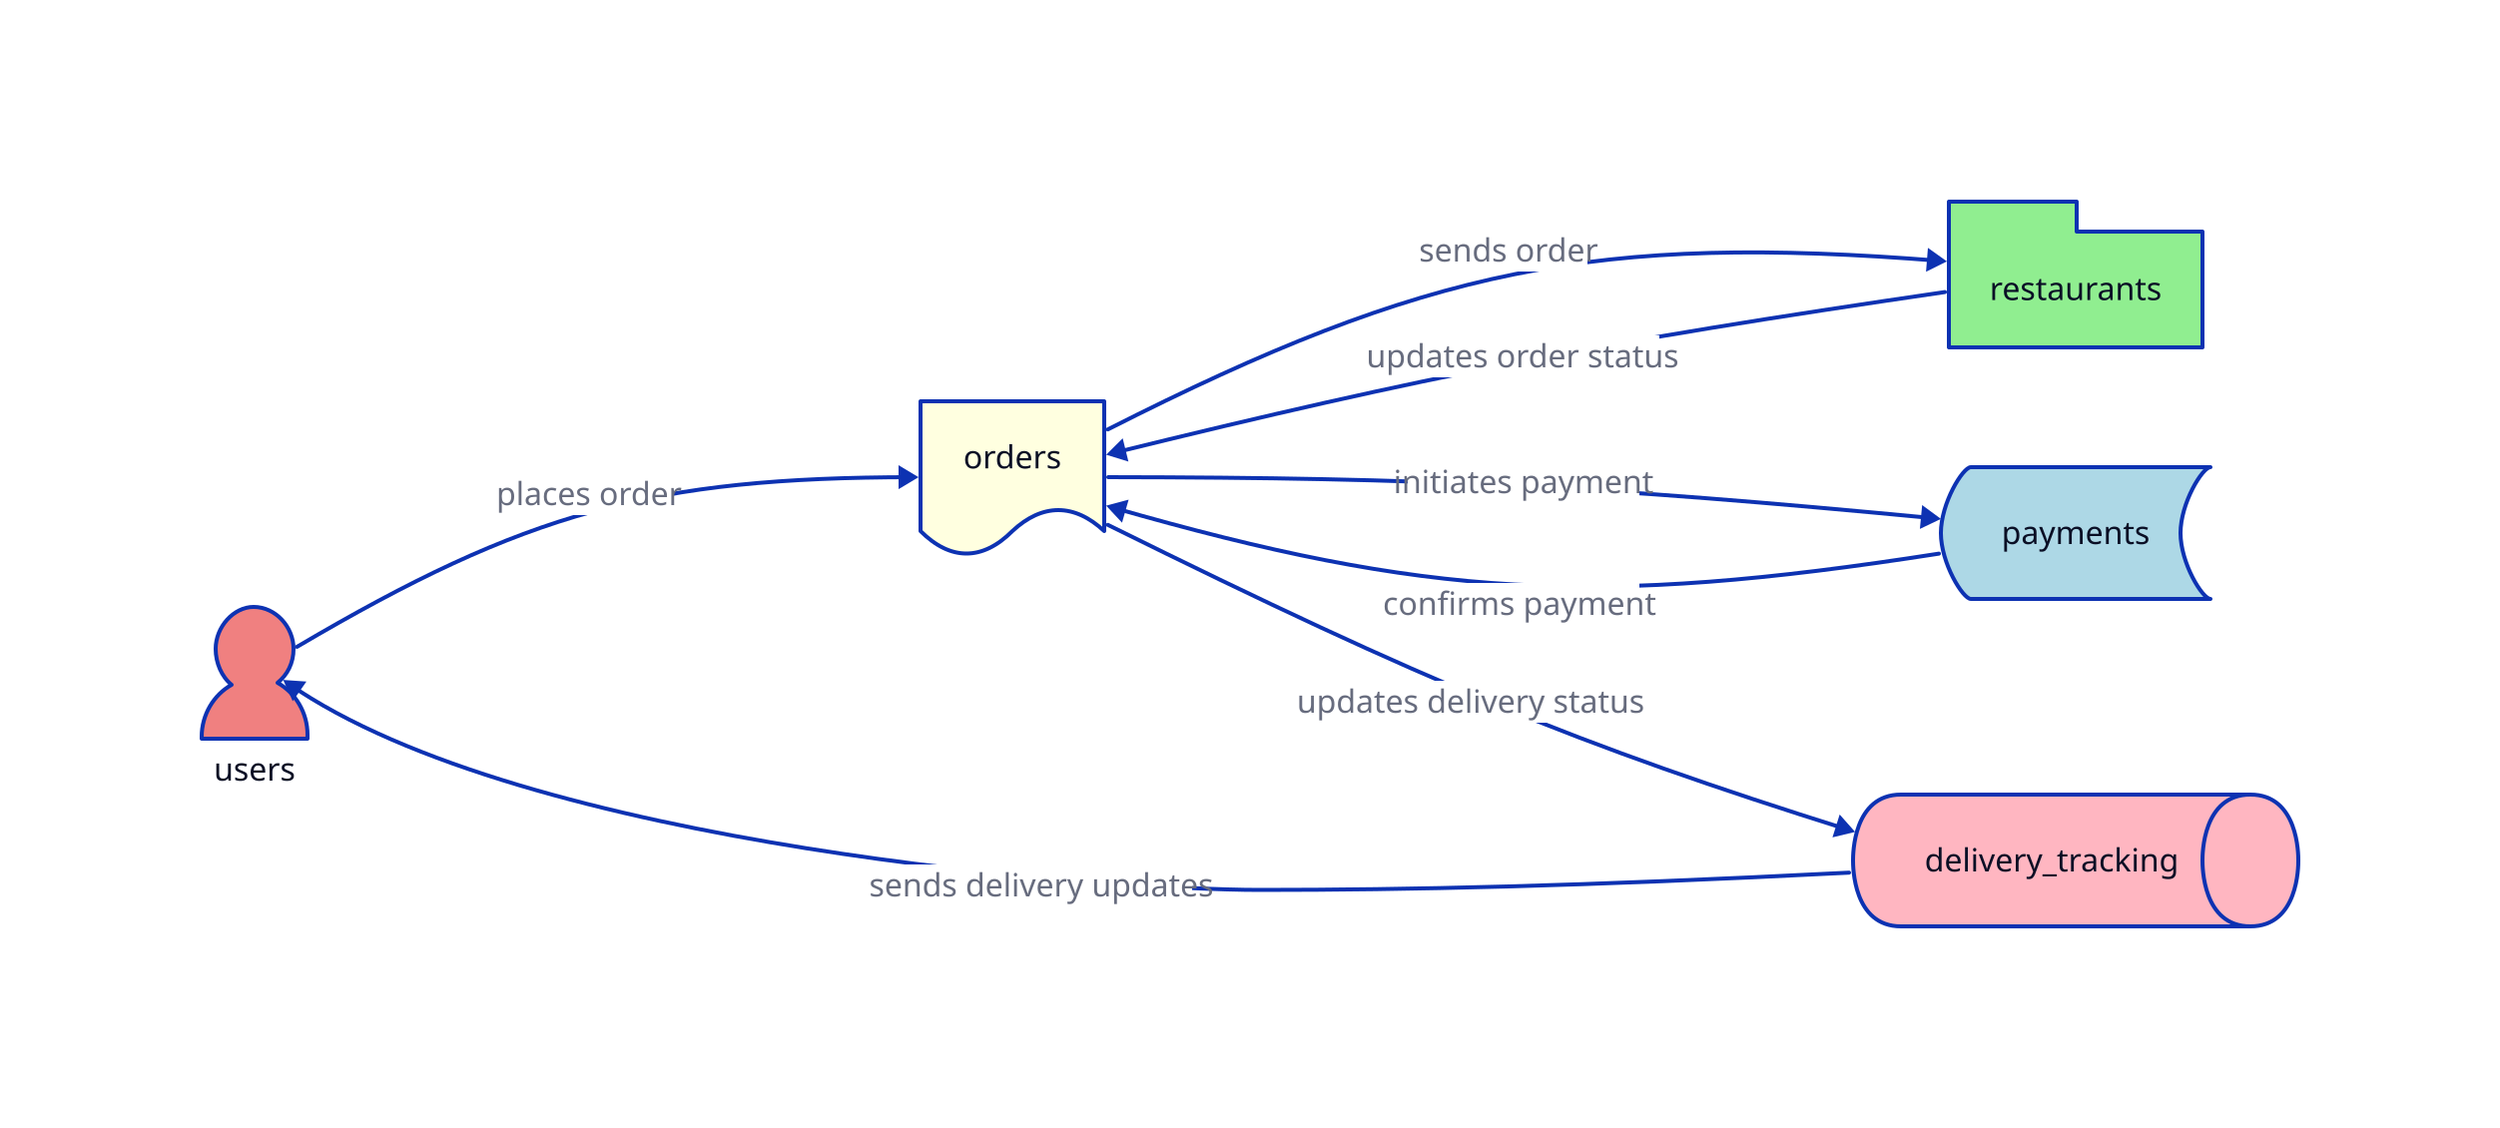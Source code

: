 direction: right

users: {
  shape: person
  style: {
    fill: lightcoral
  }
}

restaurants: {
  shape: package
  style: {
    fill: lightgreen
  }
}

orders: {
  shape: document
  style: {
    fill: lightyellow
  }
}

payments: {
  shape: stored_data
  style: {
    fill: lightblue
  }
}

delivery_tracking: {
  shape: queue
  style: {
    fill: lightpink
  }
}

users -> orders: places order
orders -> restaurants: sends order
restaurants -> orders: updates order status
orders -> payments: initiates payment
payments -> orders: confirms payment
orders -> delivery_tracking: updates delivery status
delivery_tracking -> users: sends delivery updates